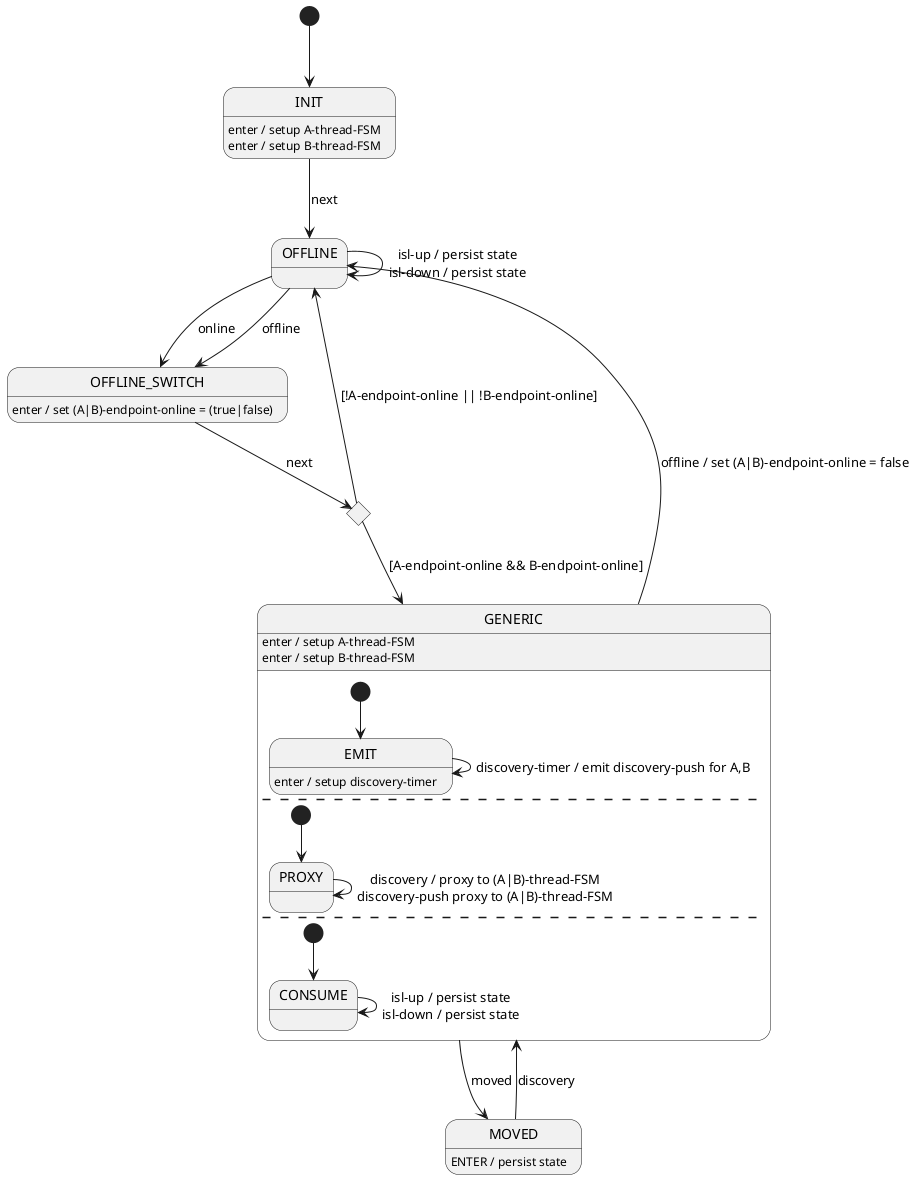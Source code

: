 Internal state:
* endpoint-A
* endpoint-B
* A-endpoint-online
* B-endpoint-online
* A-thread-FSM
* B-thread-FSM

Input signals:

@startuml
[*] --> INIT

INIT --> OFFLINE : next
INIT : enter / setup A-thread-FSM
INIT : enter / setup B-thread-FSM

state GENERIC {
    GENERIC : enter / setup A-thread-FSM
    GENERIC : enter / setup B-thread-FSM

    [*] --> EMIT

    EMIT --> EMIT : discovery-timer / emit discovery-push for A,B
    EMIT : enter / setup discovery-timer

    --

    [*] --> PROXY

    PROXY --> PROXY : discovery / proxy to (A|B)-thread-FSM\ndiscovery-push proxy to (A|B)-thread-FSM

    --

    [*] --> CONSUME

    CONSUME --> CONSUME : isl-up / persist state\nisl-down / persist state
}

GENERIC --> MOVED : moved
GENERIC --> OFFLINE : offline / set (A|B)-endpoint-online = false

MOVED --> GENERIC : discovery
MOVED : ENTER / persist state

OFFLINE --> OFFLINE : isl-up / persist state\nisl-down / persist state
OFFLINE --> OFFLINE_SWITCH : online
OFFLINE --> OFFLINE_SWITCH : offline

state offlineGate <<choice>>

OFFLINE_SWITCH --> offlineGate : next
OFFLINE_SWITCH : enter / set (A|B)-endpoint-online = (true|false)

offlineGate --> OFFLINE : [!A-endpoint-online || !B-endpoint-online]
offlineGate --> GENERIC : [A-endpoint-online && B-endpoint-online]

@enduml
